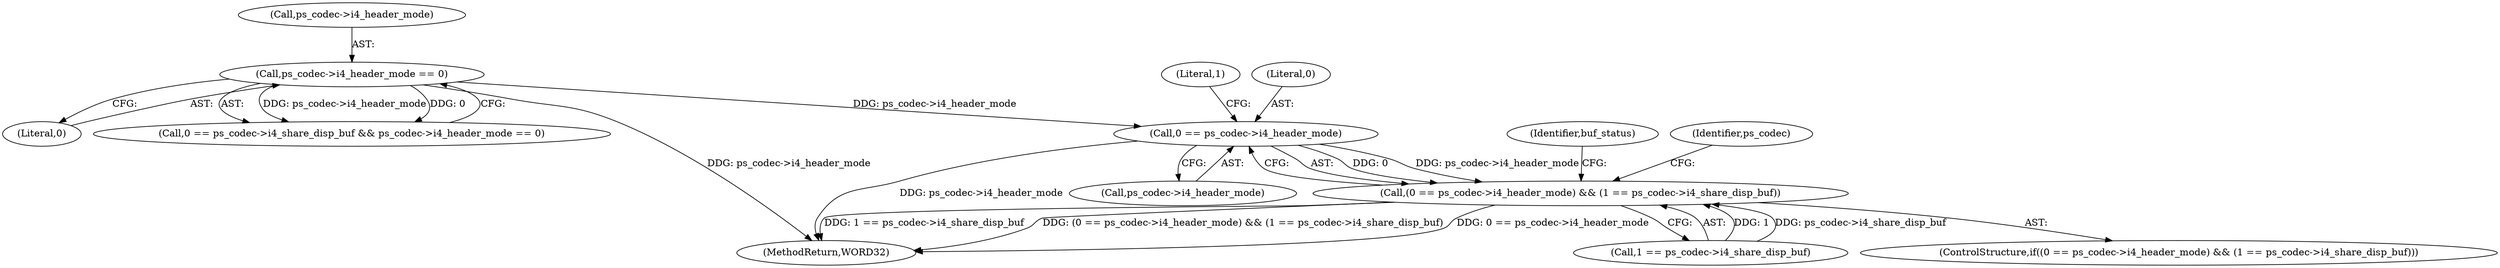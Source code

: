 digraph "0_Android_87fb7909c49e6a4510ba86ace1ffc83459c7e1b9@pointer" {
"1000701" [label="(Call,0 == ps_codec->i4_header_mode)"];
"1000359" [label="(Call,ps_codec->i4_header_mode == 0)"];
"1000700" [label="(Call,(0 == ps_codec->i4_header_mode) && (1 == ps_codec->i4_share_disp_buf))"];
"1001903" [label="(MethodReturn,WORD32)"];
"1000714" [label="(Identifier,buf_status)"];
"1000363" [label="(Literal,0)"];
"1000706" [label="(Call,1 == ps_codec->i4_share_disp_buf)"];
"1000700" [label="(Call,(0 == ps_codec->i4_header_mode) && (1 == ps_codec->i4_share_disp_buf))"];
"1000359" [label="(Call,ps_codec->i4_header_mode == 0)"];
"1000707" [label="(Literal,1)"];
"1000360" [label="(Call,ps_codec->i4_header_mode)"];
"1000353" [label="(Call,0 == ps_codec->i4_share_disp_buf && ps_codec->i4_header_mode == 0)"];
"1000749" [label="(Identifier,ps_codec)"];
"1000703" [label="(Call,ps_codec->i4_header_mode)"];
"1000699" [label="(ControlStructure,if((0 == ps_codec->i4_header_mode) && (1 == ps_codec->i4_share_disp_buf)))"];
"1000702" [label="(Literal,0)"];
"1000701" [label="(Call,0 == ps_codec->i4_header_mode)"];
"1000701" -> "1000700"  [label="AST: "];
"1000701" -> "1000703"  [label="CFG: "];
"1000702" -> "1000701"  [label="AST: "];
"1000703" -> "1000701"  [label="AST: "];
"1000707" -> "1000701"  [label="CFG: "];
"1000700" -> "1000701"  [label="CFG: "];
"1000701" -> "1001903"  [label="DDG: ps_codec->i4_header_mode"];
"1000701" -> "1000700"  [label="DDG: 0"];
"1000701" -> "1000700"  [label="DDG: ps_codec->i4_header_mode"];
"1000359" -> "1000701"  [label="DDG: ps_codec->i4_header_mode"];
"1000359" -> "1000353"  [label="AST: "];
"1000359" -> "1000363"  [label="CFG: "];
"1000360" -> "1000359"  [label="AST: "];
"1000363" -> "1000359"  [label="AST: "];
"1000353" -> "1000359"  [label="CFG: "];
"1000359" -> "1001903"  [label="DDG: ps_codec->i4_header_mode"];
"1000359" -> "1000353"  [label="DDG: ps_codec->i4_header_mode"];
"1000359" -> "1000353"  [label="DDG: 0"];
"1000700" -> "1000699"  [label="AST: "];
"1000700" -> "1000706"  [label="CFG: "];
"1000706" -> "1000700"  [label="AST: "];
"1000714" -> "1000700"  [label="CFG: "];
"1000749" -> "1000700"  [label="CFG: "];
"1000700" -> "1001903"  [label="DDG: (0 == ps_codec->i4_header_mode) && (1 == ps_codec->i4_share_disp_buf)"];
"1000700" -> "1001903"  [label="DDG: 0 == ps_codec->i4_header_mode"];
"1000700" -> "1001903"  [label="DDG: 1 == ps_codec->i4_share_disp_buf"];
"1000706" -> "1000700"  [label="DDG: 1"];
"1000706" -> "1000700"  [label="DDG: ps_codec->i4_share_disp_buf"];
}

